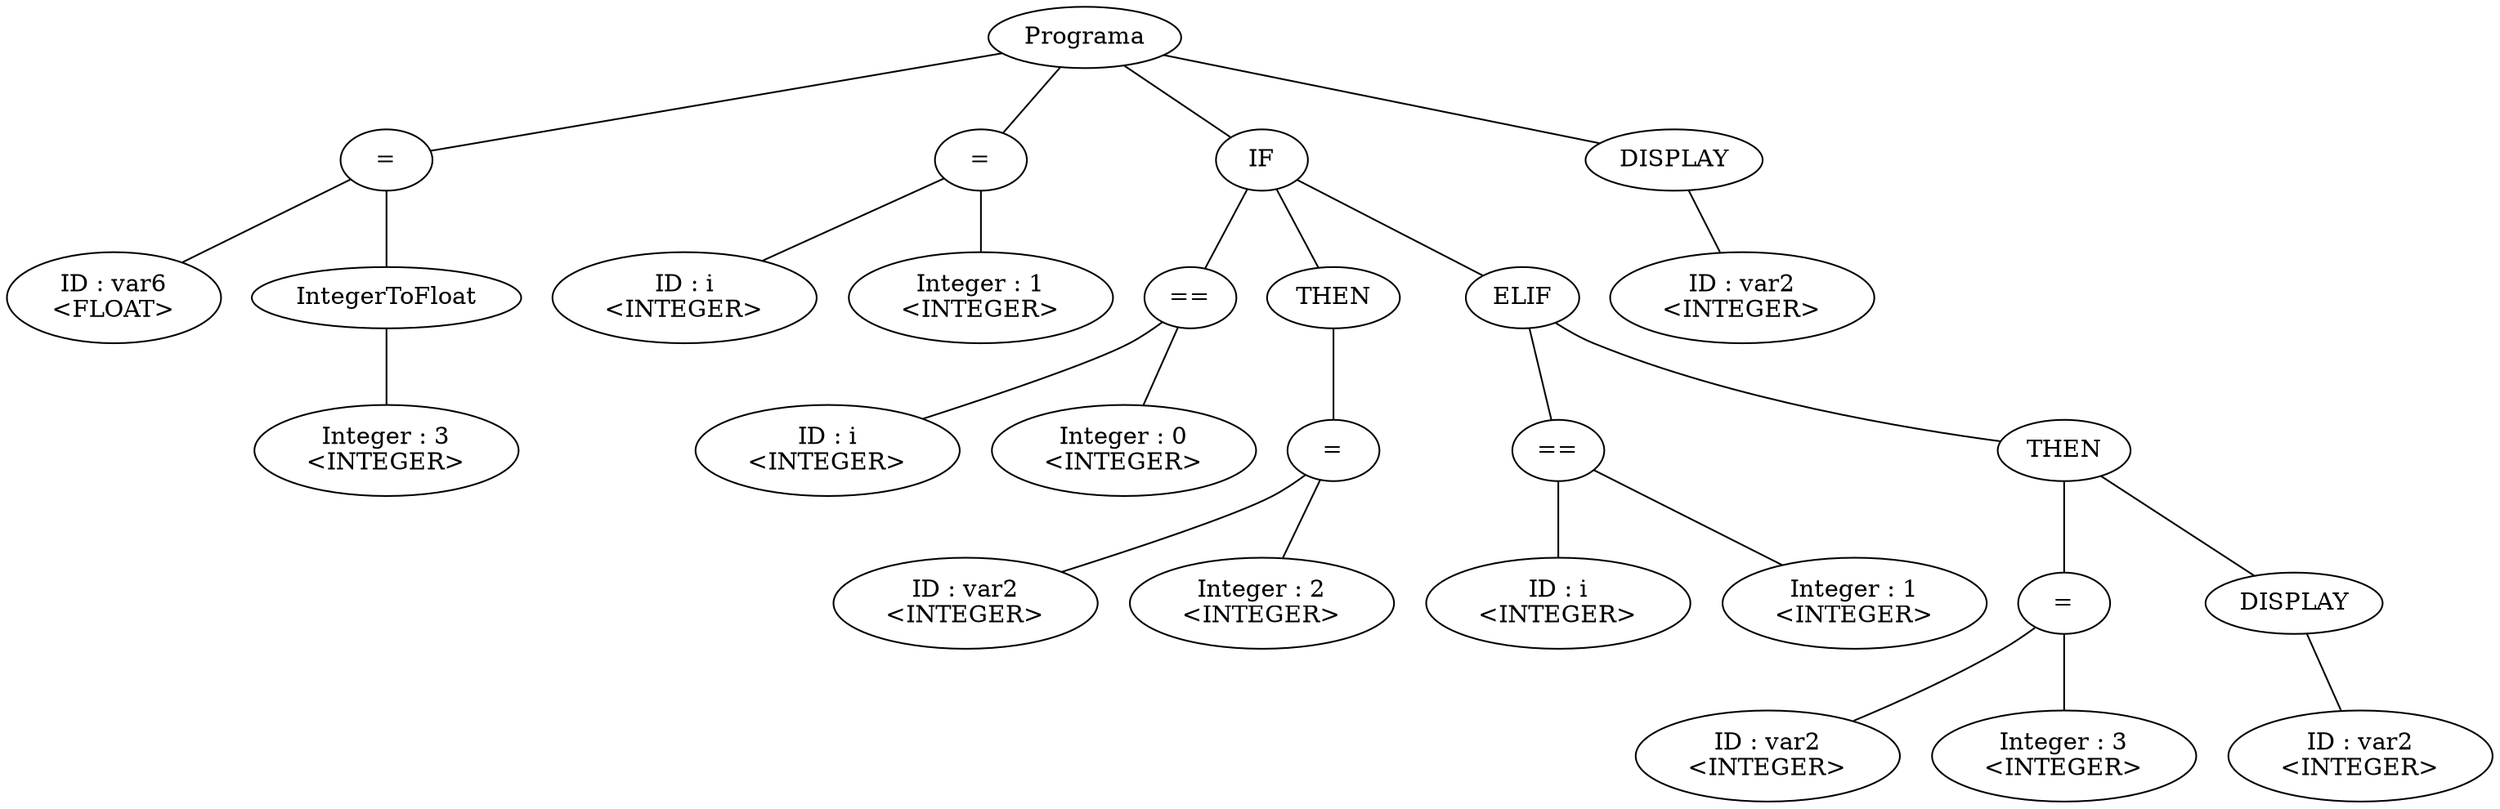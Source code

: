 graph G {nodo_1306285324[label="Programa"]
nodo_712809690[label="="]
nodo_1306285324--nodo_712809690
nodo_695350244[label="ID : var6\n<FLOAT>"]
nodo_712809690--nodo_695350244
nodo_494309407[label="IntegerToFloat"]
nodo_712809690--nodo_494309407
nodo_841859720[label="Integer : 3\n<INTEGER>"]
nodo_494309407--nodo_841859720
nodo_2088305243[label="="]
nodo_1306285324--nodo_2088305243
nodo_1143796515[label="ID : i\n<INTEGER>"]
nodo_2088305243--nodo_1143796515
nodo_1844671953[label="Integer : 1\n<INTEGER>"]
nodo_2088305243--nodo_1844671953
nodo_823579493[label="IF"]
nodo_1306285324--nodo_823579493
nodo_97084614[label="=="]
nodo_823579493--nodo_97084614
nodo_652159671[label="ID : i\n<INTEGER>"]
nodo_97084614--nodo_652159671
nodo_1358204480[label="Integer : 0\n<INTEGER>"]
nodo_97084614--nodo_1358204480
nodo_1476326080[label="="]
nodo_622846785--nodo_1476326080
nodo_434066349[label="ID : var2\n<INTEGER>"]
nodo_1476326080--nodo_434066349
nodo_1183467699[label="Integer : 2\n<INTEGER>"]
nodo_1476326080--nodo_1183467699
nodo_823579493--nodo_622846785
nodo_622846785[label="THEN"]
nodo_855136428[label="ELIF"]
nodo_823579493--nodo_855136428
nodo_313574593[label="=="]
nodo_855136428--nodo_313574593
nodo_1896988417[label="ID : i\n<INTEGER>"]
nodo_313574593--nodo_1896988417
nodo_1699397184[label="Integer : 1\n<INTEGER>"]
nodo_313574593--nodo_1699397184
nodo_855136428--nodo_910910166
nodo_910910166[label="THEN"]
nodo_361215869[label="="]
nodo_910910166--nodo_361215869
nodo_25558976[label="ID : var2\n<INTEGER>"]
nodo_361215869--nodo_25558976
nodo_2098241862[label="Integer : 3\n<INTEGER>"]
nodo_361215869--nodo_2098241862
nodo_1301850138[label="DISPLAY"]
nodo_910910166--nodo_1301850138
nodo_1695335051[label="ID : var2\n<INTEGER>"]
nodo_1301850138--nodo_1695335051
nodo_1264146965[label="DISPLAY"]
nodo_1306285324--nodo_1264146965
nodo_867944617[label="ID : var2\n<INTEGER>"]
nodo_1264146965--nodo_867944617
}
